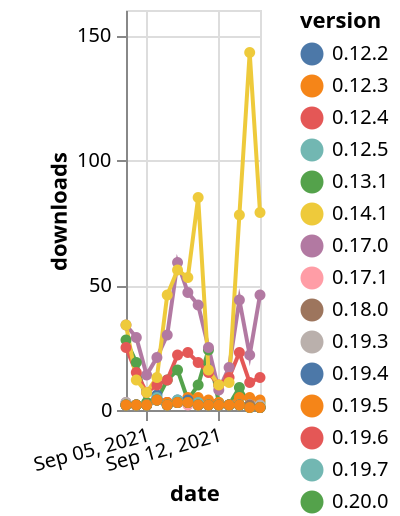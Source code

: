 {"$schema": "https://vega.github.io/schema/vega-lite/v5.json", "description": "A simple bar chart with embedded data.", "data": {"values": [{"date": "2021-09-03", "total": 32059, "delta": 28, "version": "0.20.0"}, {"date": "2021-09-04", "total": 32078, "delta": 19, "version": "0.20.0"}, {"date": "2021-09-05", "total": 32081, "delta": 3, "version": "0.20.0"}, {"date": "2021-09-06", "total": 32085, "delta": 4, "version": "0.20.0"}, {"date": "2021-09-07", "total": 32097, "delta": 12, "version": "0.20.0"}, {"date": "2021-09-08", "total": 32113, "delta": 16, "version": "0.20.0"}, {"date": "2021-09-09", "total": 32117, "delta": 4, "version": "0.20.0"}, {"date": "2021-09-10", "total": 32127, "delta": 10, "version": "0.20.0"}, {"date": "2021-09-11", "total": 32151, "delta": 24, "version": "0.20.0"}, {"date": "2021-09-12", "total": 32154, "delta": 3, "version": "0.20.0"}, {"date": "2021-09-13", "total": 32156, "delta": 2, "version": "0.20.0"}, {"date": "2021-09-14", "total": 32165, "delta": 9, "version": "0.20.0"}, {"date": "2021-09-15", "total": 32167, "delta": 2, "version": "0.20.0"}, {"date": "2021-09-16", "total": 32170, "delta": 3, "version": "0.20.0"}, {"date": "2021-09-03", "total": 3707, "delta": 2, "version": "0.19.4"}, {"date": "2021-09-04", "total": 3709, "delta": 2, "version": "0.19.4"}, {"date": "2021-09-05", "total": 3711, "delta": 2, "version": "0.19.4"}, {"date": "2021-09-06", "total": 3715, "delta": 4, "version": "0.19.4"}, {"date": "2021-09-07", "total": 3717, "delta": 2, "version": "0.19.4"}, {"date": "2021-09-08", "total": 3720, "delta": 3, "version": "0.19.4"}, {"date": "2021-09-09", "total": 3723, "delta": 3, "version": "0.19.4"}, {"date": "2021-09-10", "total": 3725, "delta": 2, "version": "0.19.4"}, {"date": "2021-09-11", "total": 3727, "delta": 2, "version": "0.19.4"}, {"date": "2021-09-12", "total": 3729, "delta": 2, "version": "0.19.4"}, {"date": "2021-09-13", "total": 3731, "delta": 2, "version": "0.19.4"}, {"date": "2021-09-14", "total": 3733, "delta": 2, "version": "0.19.4"}, {"date": "2021-09-15", "total": 3735, "delta": 2, "version": "0.19.4"}, {"date": "2021-09-16", "total": 3736, "delta": 1, "version": "0.19.4"}, {"date": "2021-09-03", "total": 303, "delta": 34, "version": "0.22.0"}, {"date": "2021-09-04", "total": 332, "delta": 29, "version": "0.22.0"}, {"date": "2021-09-05", "total": 346, "delta": 14, "version": "0.22.0"}, {"date": "2021-09-06", "total": 367, "delta": 21, "version": "0.22.0"}, {"date": "2021-09-07", "total": 397, "delta": 30, "version": "0.22.0"}, {"date": "2021-09-08", "total": 456, "delta": 59, "version": "0.22.0"}, {"date": "2021-09-09", "total": 503, "delta": 47, "version": "0.22.0"}, {"date": "2021-09-10", "total": 545, "delta": 42, "version": "0.22.0"}, {"date": "2021-09-11", "total": 570, "delta": 25, "version": "0.22.0"}, {"date": "2021-09-12", "total": 578, "delta": 8, "version": "0.22.0"}, {"date": "2021-09-13", "total": 595, "delta": 17, "version": "0.22.0"}, {"date": "2021-09-14", "total": 639, "delta": 44, "version": "0.22.0"}, {"date": "2021-09-15", "total": 661, "delta": 22, "version": "0.22.0"}, {"date": "2021-09-16", "total": 707, "delta": 46, "version": "0.22.0"}, {"date": "2021-09-03", "total": 2340, "delta": 3, "version": "0.17.0"}, {"date": "2021-09-04", "total": 2342, "delta": 2, "version": "0.17.0"}, {"date": "2021-09-05", "total": 2344, "delta": 2, "version": "0.17.0"}, {"date": "2021-09-06", "total": 2348, "delta": 4, "version": "0.17.0"}, {"date": "2021-09-07", "total": 2351, "delta": 3, "version": "0.17.0"}, {"date": "2021-09-08", "total": 2354, "delta": 3, "version": "0.17.0"}, {"date": "2021-09-09", "total": 2357, "delta": 3, "version": "0.17.0"}, {"date": "2021-09-10", "total": 2359, "delta": 2, "version": "0.17.0"}, {"date": "2021-09-11", "total": 2361, "delta": 2, "version": "0.17.0"}, {"date": "2021-09-12", "total": 2363, "delta": 2, "version": "0.17.0"}, {"date": "2021-09-13", "total": 2365, "delta": 2, "version": "0.17.0"}, {"date": "2021-09-14", "total": 2367, "delta": 2, "version": "0.17.0"}, {"date": "2021-09-15", "total": 2369, "delta": 2, "version": "0.17.0"}, {"date": "2021-09-16", "total": 2370, "delta": 1, "version": "0.17.0"}, {"date": "2021-09-03", "total": 2828, "delta": 2, "version": "0.19.6"}, {"date": "2021-09-04", "total": 2830, "delta": 2, "version": "0.19.6"}, {"date": "2021-09-05", "total": 2832, "delta": 2, "version": "0.19.6"}, {"date": "2021-09-06", "total": 2836, "delta": 4, "version": "0.19.6"}, {"date": "2021-09-07", "total": 2839, "delta": 3, "version": "0.19.6"}, {"date": "2021-09-08", "total": 2842, "delta": 3, "version": "0.19.6"}, {"date": "2021-09-09", "total": 2845, "delta": 3, "version": "0.19.6"}, {"date": "2021-09-10", "total": 2847, "delta": 2, "version": "0.19.6"}, {"date": "2021-09-11", "total": 2849, "delta": 2, "version": "0.19.6"}, {"date": "2021-09-12", "total": 2851, "delta": 2, "version": "0.19.6"}, {"date": "2021-09-13", "total": 2853, "delta": 2, "version": "0.19.6"}, {"date": "2021-09-14", "total": 2855, "delta": 2, "version": "0.19.6"}, {"date": "2021-09-15", "total": 2857, "delta": 2, "version": "0.19.6"}, {"date": "2021-09-16", "total": 2858, "delta": 1, "version": "0.19.6"}, {"date": "2021-09-03", "total": 2858, "delta": 2, "version": "0.14.1"}, {"date": "2021-09-04", "total": 2860, "delta": 2, "version": "0.14.1"}, {"date": "2021-09-05", "total": 2862, "delta": 2, "version": "0.14.1"}, {"date": "2021-09-06", "total": 2866, "delta": 4, "version": "0.14.1"}, {"date": "2021-09-07", "total": 2868, "delta": 2, "version": "0.14.1"}, {"date": "2021-09-08", "total": 2871, "delta": 3, "version": "0.14.1"}, {"date": "2021-09-09", "total": 2875, "delta": 4, "version": "0.14.1"}, {"date": "2021-09-10", "total": 2877, "delta": 2, "version": "0.14.1"}, {"date": "2021-09-11", "total": 2879, "delta": 2, "version": "0.14.1"}, {"date": "2021-09-12", "total": 2881, "delta": 2, "version": "0.14.1"}, {"date": "2021-09-13", "total": 2883, "delta": 2, "version": "0.14.1"}, {"date": "2021-09-14", "total": 2885, "delta": 2, "version": "0.14.1"}, {"date": "2021-09-15", "total": 2887, "delta": 2, "version": "0.14.1"}, {"date": "2021-09-16", "total": 2889, "delta": 2, "version": "0.14.1"}, {"date": "2021-09-03", "total": 4653, "delta": 2, "version": "0.19.5"}, {"date": "2021-09-04", "total": 4655, "delta": 2, "version": "0.19.5"}, {"date": "2021-09-05", "total": 4657, "delta": 2, "version": "0.19.5"}, {"date": "2021-09-06", "total": 4661, "delta": 4, "version": "0.19.5"}, {"date": "2021-09-07", "total": 4664, "delta": 3, "version": "0.19.5"}, {"date": "2021-09-08", "total": 4667, "delta": 3, "version": "0.19.5"}, {"date": "2021-09-09", "total": 4672, "delta": 5, "version": "0.19.5"}, {"date": "2021-09-10", "total": 4677, "delta": 5, "version": "0.19.5"}, {"date": "2021-09-11", "total": 4681, "delta": 4, "version": "0.19.5"}, {"date": "2021-09-12", "total": 4684, "delta": 3, "version": "0.19.5"}, {"date": "2021-09-13", "total": 4686, "delta": 2, "version": "0.19.5"}, {"date": "2021-09-14", "total": 4691, "delta": 5, "version": "0.19.5"}, {"date": "2021-09-15", "total": 4696, "delta": 5, "version": "0.19.5"}, {"date": "2021-09-16", "total": 4700, "delta": 4, "version": "0.19.5"}, {"date": "2021-09-03", "total": 2444, "delta": 2, "version": "0.17.1"}, {"date": "2021-09-04", "total": 2446, "delta": 2, "version": "0.17.1"}, {"date": "2021-09-05", "total": 2448, "delta": 2, "version": "0.17.1"}, {"date": "2021-09-06", "total": 2452, "delta": 4, "version": "0.17.1"}, {"date": "2021-09-07", "total": 2454, "delta": 2, "version": "0.17.1"}, {"date": "2021-09-08", "total": 2457, "delta": 3, "version": "0.17.1"}, {"date": "2021-09-09", "total": 2459, "delta": 2, "version": "0.17.1"}, {"date": "2021-09-10", "total": 2461, "delta": 2, "version": "0.17.1"}, {"date": "2021-09-11", "total": 2463, "delta": 2, "version": "0.17.1"}, {"date": "2021-09-12", "total": 2465, "delta": 2, "version": "0.17.1"}, {"date": "2021-09-13", "total": 2467, "delta": 2, "version": "0.17.1"}, {"date": "2021-09-14", "total": 2469, "delta": 2, "version": "0.17.1"}, {"date": "2021-09-15", "total": 2471, "delta": 2, "version": "0.17.1"}, {"date": "2021-09-16", "total": 2472, "delta": 1, "version": "0.17.1"}, {"date": "2021-09-03", "total": 4051, "delta": 2, "version": "0.19.7"}, {"date": "2021-09-04", "total": 4053, "delta": 2, "version": "0.19.7"}, {"date": "2021-09-05", "total": 4055, "delta": 2, "version": "0.19.7"}, {"date": "2021-09-06", "total": 4059, "delta": 4, "version": "0.19.7"}, {"date": "2021-09-07", "total": 4061, "delta": 2, "version": "0.19.7"}, {"date": "2021-09-08", "total": 4064, "delta": 3, "version": "0.19.7"}, {"date": "2021-09-09", "total": 4067, "delta": 3, "version": "0.19.7"}, {"date": "2021-09-10", "total": 4070, "delta": 3, "version": "0.19.7"}, {"date": "2021-09-11", "total": 4072, "delta": 2, "version": "0.19.7"}, {"date": "2021-09-12", "total": 4074, "delta": 2, "version": "0.19.7"}, {"date": "2021-09-13", "total": 4076, "delta": 2, "version": "0.19.7"}, {"date": "2021-09-14", "total": 4078, "delta": 2, "version": "0.19.7"}, {"date": "2021-09-15", "total": 4080, "delta": 2, "version": "0.19.7"}, {"date": "2021-09-16", "total": 4081, "delta": 1, "version": "0.19.7"}, {"date": "2021-09-03", "total": 2984, "delta": 3, "version": "0.19.3"}, {"date": "2021-09-04", "total": 2986, "delta": 2, "version": "0.19.3"}, {"date": "2021-09-05", "total": 2988, "delta": 2, "version": "0.19.3"}, {"date": "2021-09-06", "total": 2992, "delta": 4, "version": "0.19.3"}, {"date": "2021-09-07", "total": 2994, "delta": 2, "version": "0.19.3"}, {"date": "2021-09-08", "total": 2997, "delta": 3, "version": "0.19.3"}, {"date": "2021-09-09", "total": 3000, "delta": 3, "version": "0.19.3"}, {"date": "2021-09-10", "total": 3002, "delta": 2, "version": "0.19.3"}, {"date": "2021-09-11", "total": 3004, "delta": 2, "version": "0.19.3"}, {"date": "2021-09-12", "total": 3006, "delta": 2, "version": "0.19.3"}, {"date": "2021-09-13", "total": 3008, "delta": 2, "version": "0.19.3"}, {"date": "2021-09-14", "total": 3010, "delta": 2, "version": "0.19.3"}, {"date": "2021-09-15", "total": 3012, "delta": 2, "version": "0.19.3"}, {"date": "2021-09-16", "total": 3014, "delta": 2, "version": "0.19.3"}, {"date": "2021-09-03", "total": 3345, "delta": 2, "version": "0.12.2"}, {"date": "2021-09-04", "total": 3347, "delta": 2, "version": "0.12.2"}, {"date": "2021-09-05", "total": 3349, "delta": 2, "version": "0.12.2"}, {"date": "2021-09-06", "total": 3355, "delta": 6, "version": "0.12.2"}, {"date": "2021-09-07", "total": 3357, "delta": 2, "version": "0.12.2"}, {"date": "2021-09-08", "total": 3361, "delta": 4, "version": "0.12.2"}, {"date": "2021-09-09", "total": 3365, "delta": 4, "version": "0.12.2"}, {"date": "2021-09-10", "total": 3367, "delta": 2, "version": "0.12.2"}, {"date": "2021-09-11", "total": 3369, "delta": 2, "version": "0.12.2"}, {"date": "2021-09-12", "total": 3371, "delta": 2, "version": "0.12.2"}, {"date": "2021-09-13", "total": 3373, "delta": 2, "version": "0.12.2"}, {"date": "2021-09-14", "total": 3375, "delta": 2, "version": "0.12.2"}, {"date": "2021-09-15", "total": 3376, "delta": 1, "version": "0.12.2"}, {"date": "2021-09-16", "total": 3377, "delta": 1, "version": "0.12.2"}, {"date": "2021-09-03", "total": 2959, "delta": 25, "version": "0.12.4"}, {"date": "2021-09-04", "total": 2974, "delta": 15, "version": "0.12.4"}, {"date": "2021-09-05", "total": 2981, "delta": 7, "version": "0.12.4"}, {"date": "2021-09-06", "total": 2991, "delta": 10, "version": "0.12.4"}, {"date": "2021-09-07", "total": 3003, "delta": 12, "version": "0.12.4"}, {"date": "2021-09-08", "total": 3025, "delta": 22, "version": "0.12.4"}, {"date": "2021-09-09", "total": 3048, "delta": 23, "version": "0.12.4"}, {"date": "2021-09-10", "total": 3067, "delta": 19, "version": "0.12.4"}, {"date": "2021-09-11", "total": 3082, "delta": 15, "version": "0.12.4"}, {"date": "2021-09-12", "total": 3092, "delta": 10, "version": "0.12.4"}, {"date": "2021-09-13", "total": 3105, "delta": 13, "version": "0.12.4"}, {"date": "2021-09-14", "total": 3128, "delta": 23, "version": "0.12.4"}, {"date": "2021-09-15", "total": 3139, "delta": 11, "version": "0.12.4"}, {"date": "2021-09-16", "total": 3152, "delta": 13, "version": "0.12.4"}, {"date": "2021-09-03", "total": 2948, "delta": 2, "version": "0.12.5"}, {"date": "2021-09-04", "total": 2950, "delta": 2, "version": "0.12.5"}, {"date": "2021-09-05", "total": 2952, "delta": 2, "version": "0.12.5"}, {"date": "2021-09-06", "total": 2957, "delta": 5, "version": "0.12.5"}, {"date": "2021-09-07", "total": 2959, "delta": 2, "version": "0.12.5"}, {"date": "2021-09-08", "total": 2963, "delta": 4, "version": "0.12.5"}, {"date": "2021-09-09", "total": 2966, "delta": 3, "version": "0.12.5"}, {"date": "2021-09-10", "total": 2968, "delta": 2, "version": "0.12.5"}, {"date": "2021-09-11", "total": 2970, "delta": 2, "version": "0.12.5"}, {"date": "2021-09-12", "total": 2972, "delta": 2, "version": "0.12.5"}, {"date": "2021-09-13", "total": 2974, "delta": 2, "version": "0.12.5"}, {"date": "2021-09-14", "total": 2976, "delta": 2, "version": "0.12.5"}, {"date": "2021-09-15", "total": 2977, "delta": 1, "version": "0.12.5"}, {"date": "2021-09-16", "total": 2978, "delta": 1, "version": "0.12.5"}, {"date": "2021-09-03", "total": 2612, "delta": 2, "version": "0.18.0"}, {"date": "2021-09-04", "total": 2614, "delta": 2, "version": "0.18.0"}, {"date": "2021-09-05", "total": 2616, "delta": 2, "version": "0.18.0"}, {"date": "2021-09-06", "total": 2620, "delta": 4, "version": "0.18.0"}, {"date": "2021-09-07", "total": 2622, "delta": 2, "version": "0.18.0"}, {"date": "2021-09-08", "total": 2625, "delta": 3, "version": "0.18.0"}, {"date": "2021-09-09", "total": 2628, "delta": 3, "version": "0.18.0"}, {"date": "2021-09-10", "total": 2630, "delta": 2, "version": "0.18.0"}, {"date": "2021-09-11", "total": 2632, "delta": 2, "version": "0.18.0"}, {"date": "2021-09-12", "total": 2634, "delta": 2, "version": "0.18.0"}, {"date": "2021-09-13", "total": 2636, "delta": 2, "version": "0.18.0"}, {"date": "2021-09-14", "total": 2638, "delta": 2, "version": "0.18.0"}, {"date": "2021-09-15", "total": 2640, "delta": 2, "version": "0.18.0"}, {"date": "2021-09-16", "total": 2641, "delta": 1, "version": "0.18.0"}, {"date": "2021-09-03", "total": 2539, "delta": 2, "version": "0.13.1"}, {"date": "2021-09-04", "total": 2541, "delta": 2, "version": "0.13.1"}, {"date": "2021-09-05", "total": 2543, "delta": 2, "version": "0.13.1"}, {"date": "2021-09-06", "total": 2547, "delta": 4, "version": "0.13.1"}, {"date": "2021-09-07", "total": 2549, "delta": 2, "version": "0.13.1"}, {"date": "2021-09-08", "total": 2552, "delta": 3, "version": "0.13.1"}, {"date": "2021-09-09", "total": 2555, "delta": 3, "version": "0.13.1"}, {"date": "2021-09-10", "total": 2557, "delta": 2, "version": "0.13.1"}, {"date": "2021-09-11", "total": 2559, "delta": 2, "version": "0.13.1"}, {"date": "2021-09-12", "total": 2561, "delta": 2, "version": "0.13.1"}, {"date": "2021-09-13", "total": 2563, "delta": 2, "version": "0.13.1"}, {"date": "2021-09-14", "total": 2565, "delta": 2, "version": "0.13.1"}, {"date": "2021-09-15", "total": 2566, "delta": 1, "version": "0.13.1"}, {"date": "2021-09-16", "total": 2567, "delta": 1, "version": "0.13.1"}, {"date": "2021-09-03", "total": 2495, "delta": 2, "version": "0.12.3"}, {"date": "2021-09-04", "total": 2497, "delta": 2, "version": "0.12.3"}, {"date": "2021-09-05", "total": 2499, "delta": 2, "version": "0.12.3"}, {"date": "2021-09-06", "total": 2503, "delta": 4, "version": "0.12.3"}, {"date": "2021-09-07", "total": 2505, "delta": 2, "version": "0.12.3"}, {"date": "2021-09-08", "total": 2508, "delta": 3, "version": "0.12.3"}, {"date": "2021-09-09", "total": 2511, "delta": 3, "version": "0.12.3"}, {"date": "2021-09-10", "total": 2513, "delta": 2, "version": "0.12.3"}, {"date": "2021-09-11", "total": 2515, "delta": 2, "version": "0.12.3"}, {"date": "2021-09-12", "total": 2517, "delta": 2, "version": "0.12.3"}, {"date": "2021-09-13", "total": 2519, "delta": 2, "version": "0.12.3"}, {"date": "2021-09-14", "total": 2521, "delta": 2, "version": "0.12.3"}, {"date": "2021-09-15", "total": 2522, "delta": 1, "version": "0.12.3"}, {"date": "2021-09-16", "total": 2523, "delta": 1, "version": "0.12.3"}, {"date": "2021-09-03", "total": 25988, "delta": 34, "version": "0.20.1"}, {"date": "2021-09-04", "total": 26000, "delta": 12, "version": "0.20.1"}, {"date": "2021-09-05", "total": 26007, "delta": 7, "version": "0.20.1"}, {"date": "2021-09-06", "total": 26020, "delta": 13, "version": "0.20.1"}, {"date": "2021-09-07", "total": 26066, "delta": 46, "version": "0.20.1"}, {"date": "2021-09-08", "total": 26122, "delta": 56, "version": "0.20.1"}, {"date": "2021-09-09", "total": 26175, "delta": 53, "version": "0.20.1"}, {"date": "2021-09-10", "total": 26260, "delta": 85, "version": "0.20.1"}, {"date": "2021-09-11", "total": 26276, "delta": 16, "version": "0.20.1"}, {"date": "2021-09-12", "total": 26286, "delta": 10, "version": "0.20.1"}, {"date": "2021-09-13", "total": 26297, "delta": 11, "version": "0.20.1"}, {"date": "2021-09-14", "total": 26375, "delta": 78, "version": "0.20.1"}, {"date": "2021-09-15", "total": 26518, "delta": 143, "version": "0.20.1"}, {"date": "2021-09-16", "total": 26597, "delta": 79, "version": "0.20.1"}]}, "width": "container", "mark": {"type": "line", "point": {"filled": true}}, "encoding": {"x": {"field": "date", "type": "temporal", "timeUnit": "yearmonthdate", "title": "date", "axis": {"labelAngle": -15}}, "y": {"field": "delta", "type": "quantitative", "title": "downloads"}, "color": {"field": "version", "type": "nominal"}, "tooltip": {"field": "delta"}}}